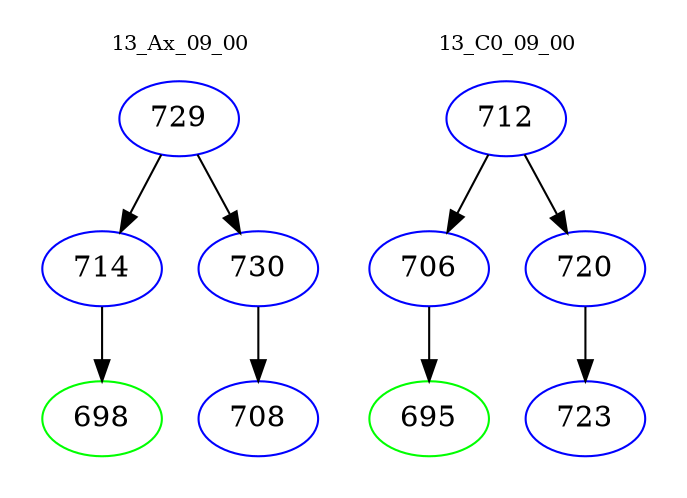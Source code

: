 digraph{
subgraph cluster_0 {
color = white
label = "13_Ax_09_00";
fontsize=10;
T0_729 [label="729", color="blue"]
T0_729 -> T0_714 [color="black"]
T0_714 [label="714", color="blue"]
T0_714 -> T0_698 [color="black"]
T0_698 [label="698", color="green"]
T0_729 -> T0_730 [color="black"]
T0_730 [label="730", color="blue"]
T0_730 -> T0_708 [color="black"]
T0_708 [label="708", color="blue"]
}
subgraph cluster_1 {
color = white
label = "13_C0_09_00";
fontsize=10;
T1_712 [label="712", color="blue"]
T1_712 -> T1_706 [color="black"]
T1_706 [label="706", color="blue"]
T1_706 -> T1_695 [color="black"]
T1_695 [label="695", color="green"]
T1_712 -> T1_720 [color="black"]
T1_720 [label="720", color="blue"]
T1_720 -> T1_723 [color="black"]
T1_723 [label="723", color="blue"]
}
}
